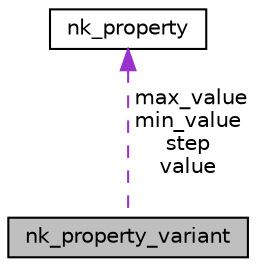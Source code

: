 digraph "nk_property_variant"
{
 // LATEX_PDF_SIZE
  edge [fontname="Helvetica",fontsize="10",labelfontname="Helvetica",labelfontsize="10"];
  node [fontname="Helvetica",fontsize="10",shape=record];
  Node1 [label="nk_property_variant",height=0.2,width=0.4,color="black", fillcolor="grey75", style="filled", fontcolor="black",tooltip=" "];
  Node2 -> Node1 [dir="back",color="darkorchid3",fontsize="10",style="dashed",label=" max_value\nmin_value\nstep\nvalue" ,fontname="Helvetica"];
  Node2 [label="nk_property",height=0.2,width=0.4,color="black", fillcolor="white", style="filled",URL="$unionnk__property.html",tooltip=" "];
}
